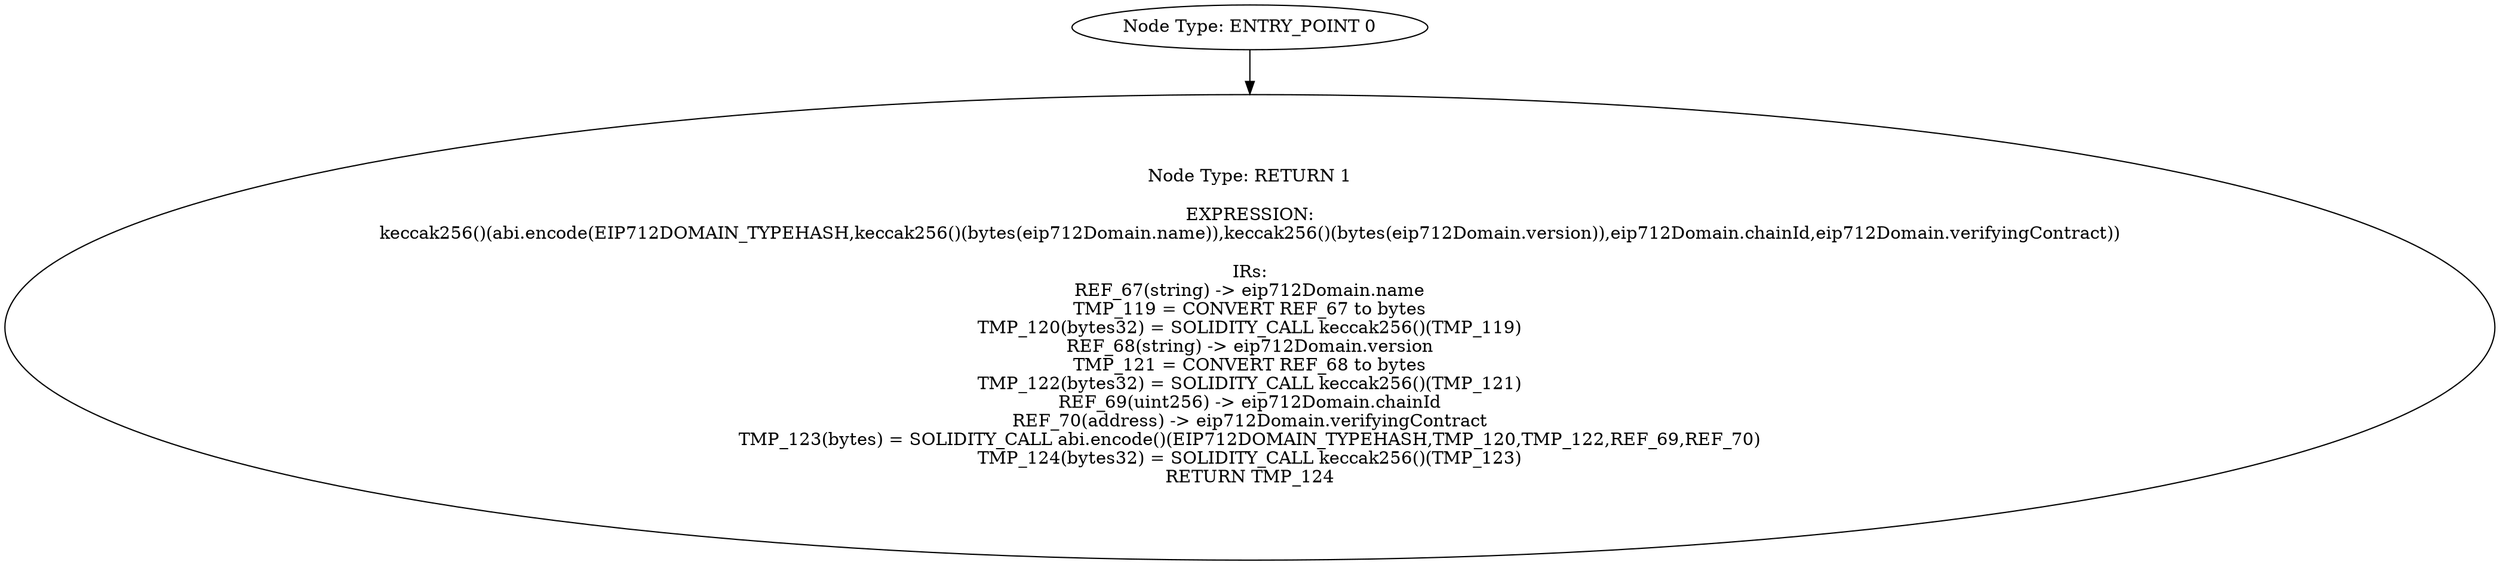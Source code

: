 digraph{
0[label="Node Type: ENTRY_POINT 0
"];
0->1;
1[label="Node Type: RETURN 1

EXPRESSION:
keccak256()(abi.encode(EIP712DOMAIN_TYPEHASH,keccak256()(bytes(eip712Domain.name)),keccak256()(bytes(eip712Domain.version)),eip712Domain.chainId,eip712Domain.verifyingContract))

IRs:
REF_67(string) -> eip712Domain.name
TMP_119 = CONVERT REF_67 to bytes
TMP_120(bytes32) = SOLIDITY_CALL keccak256()(TMP_119)
REF_68(string) -> eip712Domain.version
TMP_121 = CONVERT REF_68 to bytes
TMP_122(bytes32) = SOLIDITY_CALL keccak256()(TMP_121)
REF_69(uint256) -> eip712Domain.chainId
REF_70(address) -> eip712Domain.verifyingContract
TMP_123(bytes) = SOLIDITY_CALL abi.encode()(EIP712DOMAIN_TYPEHASH,TMP_120,TMP_122,REF_69,REF_70)
TMP_124(bytes32) = SOLIDITY_CALL keccak256()(TMP_123)
RETURN TMP_124"];
}
